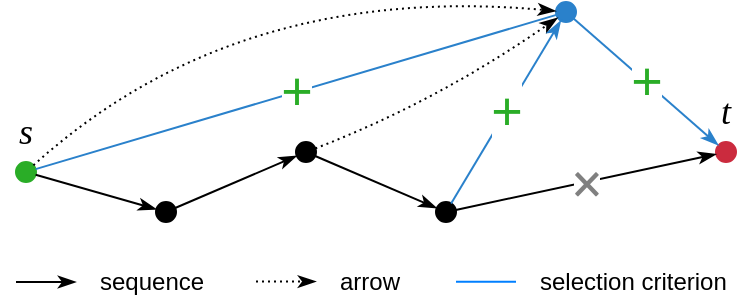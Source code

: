 <mxfile version="22.1.4" type="device">
  <diagram name="Page-1" id="qpNqO1mqXg0gC7bGK559">
    <mxGraphModel dx="637" dy="344" grid="1" gridSize="10" guides="1" tooltips="1" connect="1" arrows="1" fold="1" page="1" pageScale="1" pageWidth="1169" pageHeight="827" math="0" shadow="0">
      <root>
        <mxCell id="0" />
        <mxCell id="1" parent="0" />
        <mxCell id="bZSCRquse-PofuJSayzi-1" value="" style="ellipse;whiteSpace=wrap;html=1;aspect=fixed;fillColor=#2AAD27;strokeColor=#2AAD27;" parent="1" vertex="1">
          <mxGeometry x="40" y="130" width="10" height="10" as="geometry" />
        </mxCell>
        <mxCell id="bZSCRquse-PofuJSayzi-3" value="" style="ellipse;whiteSpace=wrap;html=1;aspect=fixed;fillColor=#000000;" parent="1" vertex="1">
          <mxGeometry x="110" y="150" width="10" height="10" as="geometry" />
        </mxCell>
        <mxCell id="bZSCRquse-PofuJSayzi-4" value="" style="ellipse;whiteSpace=wrap;html=1;aspect=fixed;strokeColor=#000000;fillColor=#000000;" parent="1" vertex="1">
          <mxGeometry x="180" y="120" width="10" height="10" as="geometry" />
        </mxCell>
        <mxCell id="bZSCRquse-PofuJSayzi-5" value="" style="ellipse;whiteSpace=wrap;html=1;aspect=fixed;fillColor=#cb2b3e;strokeColor=#CB2B3E;" parent="1" vertex="1">
          <mxGeometry x="390" y="120" width="10" height="10" as="geometry" />
        </mxCell>
        <mxCell id="bZSCRquse-PofuJSayzi-7" value="" style="ellipse;whiteSpace=wrap;html=1;aspect=fixed;strokeColor=#000000;fillColor=#000000;" parent="1" vertex="1">
          <mxGeometry x="250" y="150" width="10" height="10" as="geometry" />
        </mxCell>
        <mxCell id="bZSCRquse-PofuJSayzi-8" value="" style="endArrow=classicThin;html=1;rounded=0;endFill=1;" parent="1" source="bZSCRquse-PofuJSayzi-1" target="bZSCRquse-PofuJSayzi-3" edge="1">
          <mxGeometry width="50" height="50" relative="1" as="geometry">
            <mxPoint x="10" y="170" as="sourcePoint" />
            <mxPoint x="240" y="130" as="targetPoint" />
          </mxGeometry>
        </mxCell>
        <mxCell id="bZSCRquse-PofuJSayzi-10" value="" style="endArrow=classicThin;html=1;rounded=0;endFill=1;" parent="1" source="bZSCRquse-PofuJSayzi-3" target="bZSCRquse-PofuJSayzi-4" edge="1">
          <mxGeometry width="50" height="50" relative="1" as="geometry">
            <mxPoint x="140" y="110" as="sourcePoint" />
            <mxPoint x="130" y="100" as="targetPoint" />
          </mxGeometry>
        </mxCell>
        <mxCell id="bZSCRquse-PofuJSayzi-12" value="" style="endArrow=classicThin;html=1;rounded=0;endFill=1;" parent="1" source="bZSCRquse-PofuJSayzi-4" target="bZSCRquse-PofuJSayzi-7" edge="1">
          <mxGeometry width="50" height="50" relative="1" as="geometry">
            <mxPoint x="190" y="150" as="sourcePoint" />
            <mxPoint x="240" y="160" as="targetPoint" />
          </mxGeometry>
        </mxCell>
        <mxCell id="bZSCRquse-PofuJSayzi-13" value="🗙" style="endArrow=classicThin;html=1;rounded=0;endFill=1;spacingTop=0;spacing=2;spacingLeft=0;spacingBottom=1;fontSize=18;fontColor=#808080;" parent="1" source="bZSCRquse-PofuJSayzi-7" target="bZSCRquse-PofuJSayzi-5" edge="1">
          <mxGeometry x="0.002" width="50" height="50" relative="1" as="geometry">
            <mxPoint x="200" y="160" as="sourcePoint" />
            <mxPoint x="370" y="150" as="targetPoint" />
            <mxPoint as="offset" />
          </mxGeometry>
        </mxCell>
        <mxCell id="bZSCRquse-PofuJSayzi-14" value="" style="ellipse;whiteSpace=wrap;html=1;aspect=fixed;strokeColor=#2A81CB;fillColor=#2a81cb;" parent="1" vertex="1">
          <mxGeometry x="310" y="50" width="10" height="10" as="geometry" />
        </mxCell>
        <mxCell id="bZSCRquse-PofuJSayzi-15" value="" style="endArrow=classicThin;html=1;dashed=1;dashPattern=1 2;endFill=1;curved=1;" parent="1" source="bZSCRquse-PofuJSayzi-4" target="bZSCRquse-PofuJSayzi-14" edge="1">
          <mxGeometry width="50" height="50" relative="1" as="geometry">
            <mxPoint x="220" y="90" as="sourcePoint" />
            <mxPoint x="280" y="110" as="targetPoint" />
            <Array as="points">
              <mxPoint x="250" y="100" />
            </Array>
          </mxGeometry>
        </mxCell>
        <mxCell id="bZSCRquse-PofuJSayzi-16" value="&lt;font&gt;+&lt;/font&gt;" style="endArrow=classicThin;html=1;rounded=0;strokeColor=#2a81cb;strokeWidth=1;endFill=1;fontSize=27;fontColor=#2AAD27;" parent="1" source="bZSCRquse-PofuJSayzi-7" target="bZSCRquse-PofuJSayzi-14" edge="1">
          <mxGeometry x="0.0" width="50" height="50" relative="1" as="geometry">
            <mxPoint x="280" y="140" as="sourcePoint" />
            <mxPoint x="300" y="120" as="targetPoint" />
            <mxPoint as="offset" />
          </mxGeometry>
        </mxCell>
        <mxCell id="bZSCRquse-PofuJSayzi-18" value="" style="endArrow=classicThin;html=1;curved=1;dashed=1;dashPattern=1 2;endFill=1;" parent="1" source="bZSCRquse-PofuJSayzi-1" target="bZSCRquse-PofuJSayzi-14" edge="1">
          <mxGeometry width="50" height="50" relative="1" as="geometry">
            <mxPoint x="200" y="160" as="sourcePoint" />
            <mxPoint x="250" y="110" as="targetPoint" />
            <Array as="points">
              <mxPoint x="150" y="40" />
            </Array>
          </mxGeometry>
        </mxCell>
        <mxCell id="bZSCRquse-PofuJSayzi-19" value="+" style="endArrow=none;html=1;rounded=0;strokeColor=#2a81cb;fontSize=27;fontColor=#2AAD27;" parent="1" source="bZSCRquse-PofuJSayzi-1" target="bZSCRquse-PofuJSayzi-14" edge="1">
          <mxGeometry width="50" height="50" relative="1" as="geometry">
            <mxPoint x="200" y="160" as="sourcePoint" />
            <mxPoint x="250" y="110" as="targetPoint" />
          </mxGeometry>
        </mxCell>
        <mxCell id="bZSCRquse-PofuJSayzi-21" value="" style="endArrow=classicThin;html=1;rounded=0;endFill=1;" parent="1" edge="1">
          <mxGeometry width="50" height="50" relative="1" as="geometry">
            <mxPoint x="40" y="190" as="sourcePoint" />
            <mxPoint x="70" y="190" as="targetPoint" />
          </mxGeometry>
        </mxCell>
        <mxCell id="bZSCRquse-PofuJSayzi-22" value="sequence" style="text;html=1;strokeColor=none;fillColor=none;align=left;verticalAlign=middle;whiteSpace=wrap;rounded=0;" parent="1" vertex="1">
          <mxGeometry x="80" y="180" width="60" height="20" as="geometry" />
        </mxCell>
        <mxCell id="bZSCRquse-PofuJSayzi-23" value="" style="endArrow=classicThin;html=1;rounded=0;dashed=1;dashPattern=1 2;endFill=1;" parent="1" edge="1">
          <mxGeometry width="50" height="50" relative="1" as="geometry">
            <mxPoint x="160" y="189.76" as="sourcePoint" />
            <mxPoint x="190" y="189.76" as="targetPoint" />
          </mxGeometry>
        </mxCell>
        <mxCell id="bZSCRquse-PofuJSayzi-24" value="arrow" style="text;html=1;strokeColor=none;fillColor=none;align=left;verticalAlign=middle;whiteSpace=wrap;rounded=0;" parent="1" vertex="1">
          <mxGeometry x="200" y="180" width="50" height="20" as="geometry" />
        </mxCell>
        <mxCell id="bZSCRquse-PofuJSayzi-25" value="" style="endArrow=none;html=1;rounded=0;strokeColor=#007FFF;" parent="1" edge="1">
          <mxGeometry width="50" height="50" relative="1" as="geometry">
            <mxPoint x="260" y="189.86" as="sourcePoint" />
            <mxPoint x="290" y="189.86" as="targetPoint" />
          </mxGeometry>
        </mxCell>
        <mxCell id="bZSCRquse-PofuJSayzi-26" value="selection criterion" style="text;html=1;strokeColor=none;fillColor=none;align=left;verticalAlign=middle;whiteSpace=wrap;rounded=0;" parent="1" vertex="1">
          <mxGeometry x="300" y="180" width="100" height="20" as="geometry" />
        </mxCell>
        <mxCell id="bZSCRquse-PofuJSayzi-27" value="+" style="endArrow=classicThin;html=1;rounded=0;strokeColor=#2a81cb;endFill=1;fontSize=27;fontColor=#2AAD27;" parent="1" source="bZSCRquse-PofuJSayzi-14" target="bZSCRquse-PofuJSayzi-5" edge="1">
          <mxGeometry x="0.002" width="50" height="50" relative="1" as="geometry">
            <mxPoint x="330" y="70" as="sourcePoint" />
            <mxPoint x="440" y="90" as="targetPoint" />
            <mxPoint as="offset" />
          </mxGeometry>
        </mxCell>
        <mxCell id="RQMoFaeFZxJQ4j3MsZrM-1" value="s" style="text;html=1;strokeColor=none;fillColor=none;align=center;verticalAlign=middle;whiteSpace=wrap;rounded=0;fontFamily=Times New Roman;fontSize=18;fontStyle=2" vertex="1" parent="1">
          <mxGeometry x="40" y="100" width="10" height="30" as="geometry" />
        </mxCell>
        <mxCell id="RQMoFaeFZxJQ4j3MsZrM-2" value="t" style="text;html=1;strokeColor=none;fillColor=none;align=center;verticalAlign=middle;whiteSpace=wrap;rounded=0;fontFamily=Times New Roman;fontSize=18;fontStyle=2" vertex="1" parent="1">
          <mxGeometry x="390" y="90" width="10" height="30" as="geometry" />
        </mxCell>
      </root>
    </mxGraphModel>
  </diagram>
</mxfile>
